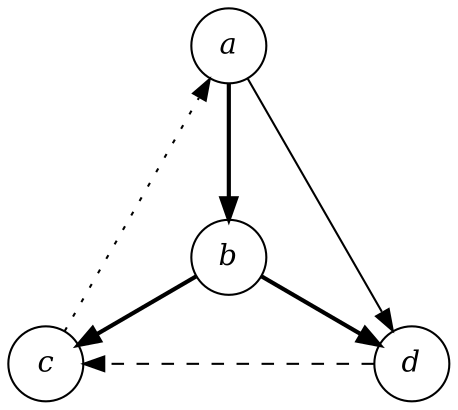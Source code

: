 digraph "Dasgupta DFS" {
  layout=neato
  node [shape=circle fontname="Times-Italic"]
  a [pos="0,1.41!"]
  b [pos="0,0!"]
  c [pos="-1.22,-0.71!"]
  d [pos="1.22,-0.71!"]
  a -> b [style=bold]
  a -> d [style=solid]
  b -> c [style=bold]
  b -> d [style=bold]
  c -> a [style=dotted]
  d -> c [style=dashed]
}
